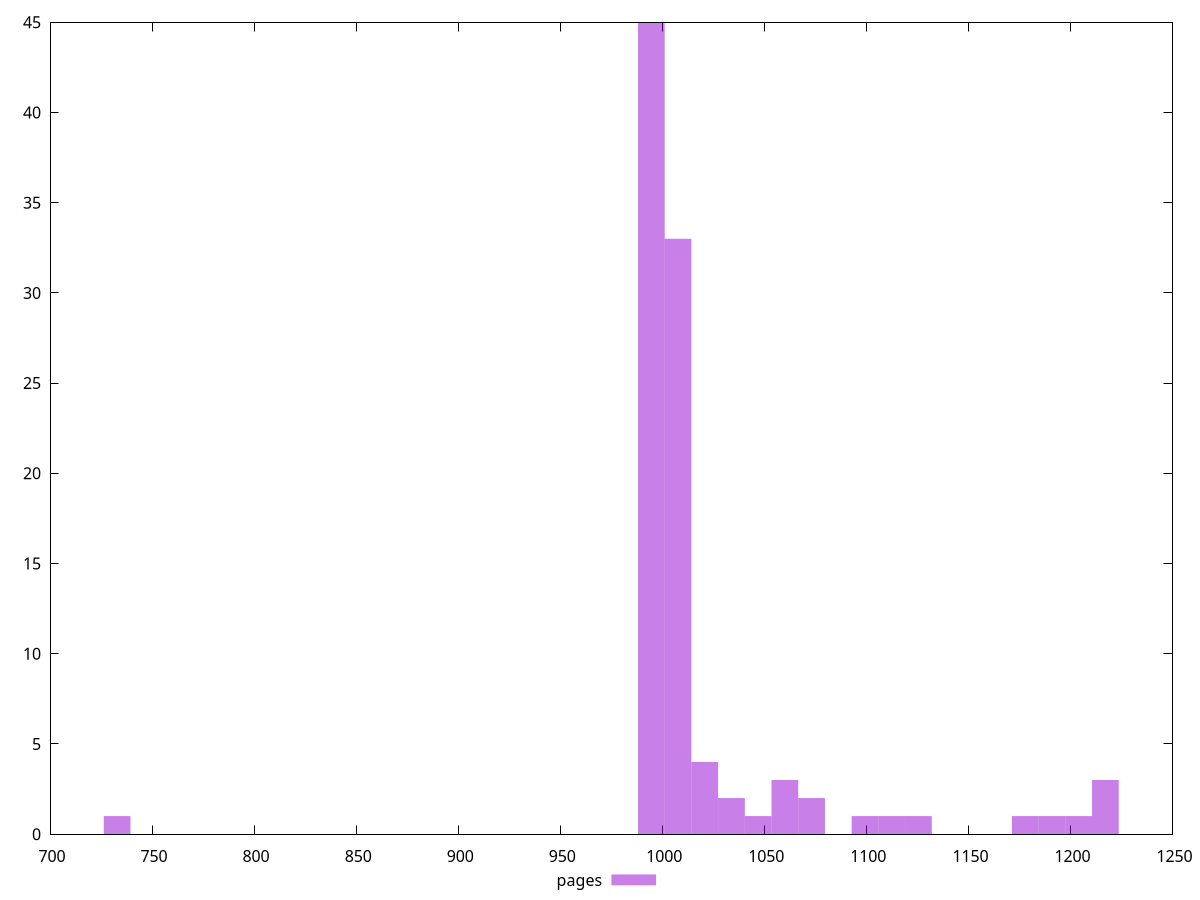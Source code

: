 $_pages <<EOF
1217.1220942309026 3
1020.8120790323699 4
1007.724744685801 33
1033.8994133789388 2
994.6374103392322 45
1190.947425537765 1
1046.9867477255075 1
1060.0740820720764 3
1099.336085111783 1
1073.1614164186453 2
1177.860091191196 1
1112.4234194583519 1
1125.5107538049206 1
732.8907234078554 1
1204.0347598843337 1
EOF
set key outside below
set terminal pngcairo
set output "report_00006_2020-11-02T20-21-41.718Z/render-blocking-resources/pages//raw_hist.png"
set yrange [0:45]
set boxwidth 13.087334346568845
set style fill transparent solid 0.5 noborder
plot $_pages title "pages" with boxes ,
